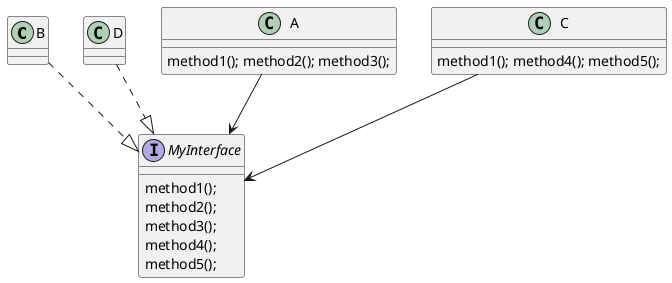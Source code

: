 @startuml

class B
class D
class A
class C

A : method1(); method2(); method3();
C : method1(); method4(); method5();

B ..|> MyInterface
D ..|> MyInterface

A --> MyInterface
C --> MyInterface

interface MyInterface{
    method1();
    method2();
    method3();
    method4();
    method5();
}

@enduml
泛化， Generalization ： <|--
关联， Association ： <--
组合， Composition ： *--
聚合， Aggregation ： o--
实现， Realization ： <|..
依赖， Dependency ： <..

类A通过接口MyInterface依赖类B，
类C通过接口MyInterface依赖类D，